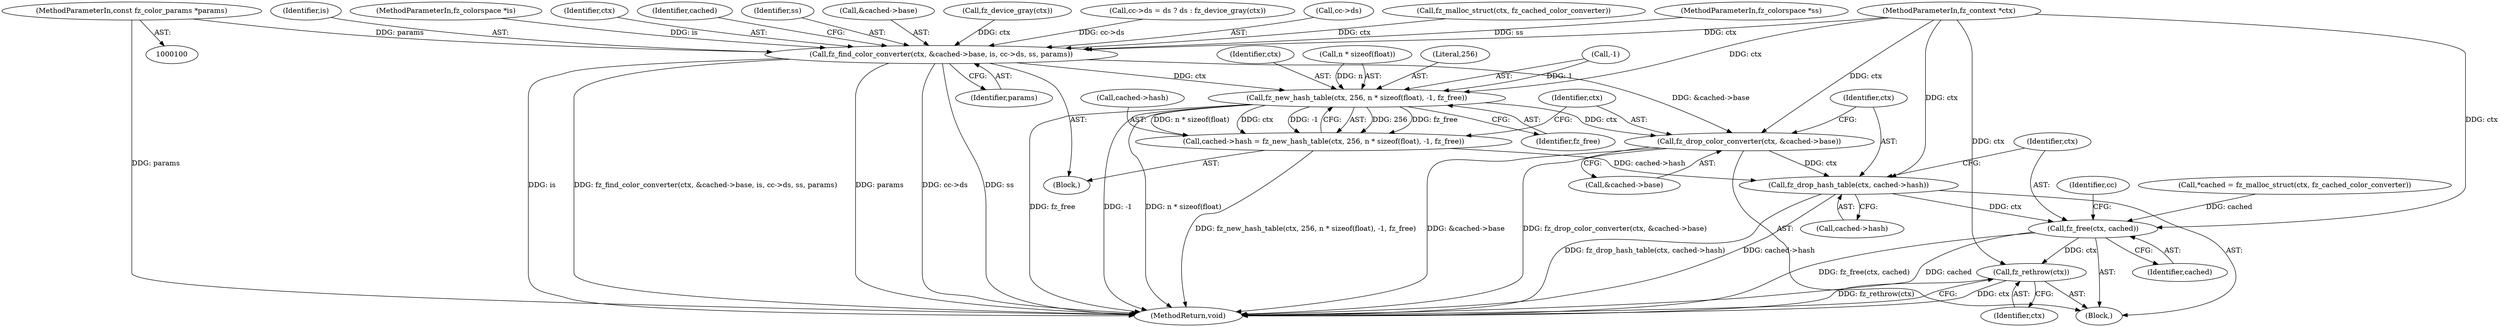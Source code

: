 digraph "0_ghostscript_83d4dae44c71816c084a635550acc1a51529b881@pointer" {
"1000106" [label="(MethodParameterIn,const fz_color_params *params)"];
"1000150" [label="(Call,fz_find_color_converter(ctx, &cached->base, is, cc->ds, ss, params))"];
"1000166" [label="(Call,fz_new_hash_table(ctx, 256, n * sizeof(float), -1, fz_free))"];
"1000162" [label="(Call,cached->hash = fz_new_hash_table(ctx, 256, n * sizeof(float), -1, fz_free))"];
"1000183" [label="(Call,fz_drop_hash_table(ctx, cached->hash))"];
"1000188" [label="(Call,fz_free(ctx, cached))"];
"1000196" [label="(Call,fz_rethrow(ctx))"];
"1000177" [label="(Call,fz_drop_color_converter(ctx, &cached->base))"];
"1000157" [label="(Call,cc->ds)"];
"1000175" [label="(Identifier,fz_free)"];
"1000101" [label="(MethodParameterIn,fz_context *ctx)"];
"1000162" [label="(Call,cached->hash = fz_new_hash_table(ctx, 256, n * sizeof(float), -1, fz_free))"];
"1000117" [label="(Call,fz_malloc_struct(ctx, fz_cached_color_converter))"];
"1000105" [label="(MethodParameterIn,fz_colorspace *ss)"];
"1000183" [label="(Call,fz_drop_hash_table(ctx, cached->hash))"];
"1000156" [label="(Identifier,is)"];
"1000103" [label="(MethodParameterIn,fz_colorspace *is)"];
"1000168" [label="(Literal,256)"];
"1000115" [label="(Call,*cached = fz_malloc_struct(ctx, fz_cached_color_converter))"];
"1000163" [label="(Call,cached->hash)"];
"1000173" [label="(Call,-1)"];
"1000161" [label="(Identifier,params)"];
"1000176" [label="(Block,)"];
"1000177" [label="(Call,fz_drop_color_converter(ctx, &cached->base))"];
"1000150" [label="(Call,fz_find_color_converter(ctx, &cached->base, is, cc->ds, ss, params))"];
"1000151" [label="(Identifier,ctx)"];
"1000164" [label="(Identifier,cached)"];
"1000160" [label="(Identifier,ss)"];
"1000169" [label="(Call,n * sizeof(float))"];
"1000106" [label="(MethodParameterIn,const fz_color_params *params)"];
"1000185" [label="(Call,cached->hash)"];
"1000198" [label="(MethodReturn,void)"];
"1000197" [label="(Identifier,ctx)"];
"1000149" [label="(Block,)"];
"1000184" [label="(Identifier,ctx)"];
"1000193" [label="(Identifier,cc)"];
"1000189" [label="(Identifier,ctx)"];
"1000152" [label="(Call,&cached->base)"];
"1000196" [label="(Call,fz_rethrow(ctx))"];
"1000178" [label="(Identifier,ctx)"];
"1000167" [label="(Identifier,ctx)"];
"1000137" [label="(Call,fz_device_gray(ctx))"];
"1000188" [label="(Call,fz_free(ctx, cached))"];
"1000130" [label="(Call,cc->ds = ds ? ds : fz_device_gray(ctx))"];
"1000166" [label="(Call,fz_new_hash_table(ctx, 256, n * sizeof(float), -1, fz_free))"];
"1000179" [label="(Call,&cached->base)"];
"1000190" [label="(Identifier,cached)"];
"1000106" -> "1000100"  [label="AST: "];
"1000106" -> "1000198"  [label="DDG: params"];
"1000106" -> "1000150"  [label="DDG: params"];
"1000150" -> "1000149"  [label="AST: "];
"1000150" -> "1000161"  [label="CFG: "];
"1000151" -> "1000150"  [label="AST: "];
"1000152" -> "1000150"  [label="AST: "];
"1000156" -> "1000150"  [label="AST: "];
"1000157" -> "1000150"  [label="AST: "];
"1000160" -> "1000150"  [label="AST: "];
"1000161" -> "1000150"  [label="AST: "];
"1000164" -> "1000150"  [label="CFG: "];
"1000150" -> "1000198"  [label="DDG: cc->ds"];
"1000150" -> "1000198"  [label="DDG: ss"];
"1000150" -> "1000198"  [label="DDG: is"];
"1000150" -> "1000198"  [label="DDG: fz_find_color_converter(ctx, &cached->base, is, cc->ds, ss, params)"];
"1000150" -> "1000198"  [label="DDG: params"];
"1000117" -> "1000150"  [label="DDG: ctx"];
"1000137" -> "1000150"  [label="DDG: ctx"];
"1000101" -> "1000150"  [label="DDG: ctx"];
"1000103" -> "1000150"  [label="DDG: is"];
"1000130" -> "1000150"  [label="DDG: cc->ds"];
"1000105" -> "1000150"  [label="DDG: ss"];
"1000150" -> "1000166"  [label="DDG: ctx"];
"1000150" -> "1000177"  [label="DDG: &cached->base"];
"1000166" -> "1000162"  [label="AST: "];
"1000166" -> "1000175"  [label="CFG: "];
"1000167" -> "1000166"  [label="AST: "];
"1000168" -> "1000166"  [label="AST: "];
"1000169" -> "1000166"  [label="AST: "];
"1000173" -> "1000166"  [label="AST: "];
"1000175" -> "1000166"  [label="AST: "];
"1000162" -> "1000166"  [label="CFG: "];
"1000166" -> "1000198"  [label="DDG: n * sizeof(float)"];
"1000166" -> "1000198"  [label="DDG: -1"];
"1000166" -> "1000198"  [label="DDG: fz_free"];
"1000166" -> "1000162"  [label="DDG: 256"];
"1000166" -> "1000162"  [label="DDG: fz_free"];
"1000166" -> "1000162"  [label="DDG: n * sizeof(float)"];
"1000166" -> "1000162"  [label="DDG: ctx"];
"1000166" -> "1000162"  [label="DDG: -1"];
"1000101" -> "1000166"  [label="DDG: ctx"];
"1000169" -> "1000166"  [label="DDG: n"];
"1000173" -> "1000166"  [label="DDG: 1"];
"1000166" -> "1000177"  [label="DDG: ctx"];
"1000162" -> "1000149"  [label="AST: "];
"1000163" -> "1000162"  [label="AST: "];
"1000178" -> "1000162"  [label="CFG: "];
"1000162" -> "1000198"  [label="DDG: fz_new_hash_table(ctx, 256, n * sizeof(float), -1, fz_free)"];
"1000162" -> "1000183"  [label="DDG: cached->hash"];
"1000183" -> "1000176"  [label="AST: "];
"1000183" -> "1000185"  [label="CFG: "];
"1000184" -> "1000183"  [label="AST: "];
"1000185" -> "1000183"  [label="AST: "];
"1000189" -> "1000183"  [label="CFG: "];
"1000183" -> "1000198"  [label="DDG: cached->hash"];
"1000183" -> "1000198"  [label="DDG: fz_drop_hash_table(ctx, cached->hash)"];
"1000177" -> "1000183"  [label="DDG: ctx"];
"1000101" -> "1000183"  [label="DDG: ctx"];
"1000183" -> "1000188"  [label="DDG: ctx"];
"1000188" -> "1000176"  [label="AST: "];
"1000188" -> "1000190"  [label="CFG: "];
"1000189" -> "1000188"  [label="AST: "];
"1000190" -> "1000188"  [label="AST: "];
"1000193" -> "1000188"  [label="CFG: "];
"1000188" -> "1000198"  [label="DDG: fz_free(ctx, cached)"];
"1000188" -> "1000198"  [label="DDG: cached"];
"1000101" -> "1000188"  [label="DDG: ctx"];
"1000115" -> "1000188"  [label="DDG: cached"];
"1000188" -> "1000196"  [label="DDG: ctx"];
"1000196" -> "1000176"  [label="AST: "];
"1000196" -> "1000197"  [label="CFG: "];
"1000197" -> "1000196"  [label="AST: "];
"1000198" -> "1000196"  [label="CFG: "];
"1000196" -> "1000198"  [label="DDG: ctx"];
"1000196" -> "1000198"  [label="DDG: fz_rethrow(ctx)"];
"1000101" -> "1000196"  [label="DDG: ctx"];
"1000177" -> "1000176"  [label="AST: "];
"1000177" -> "1000179"  [label="CFG: "];
"1000178" -> "1000177"  [label="AST: "];
"1000179" -> "1000177"  [label="AST: "];
"1000184" -> "1000177"  [label="CFG: "];
"1000177" -> "1000198"  [label="DDG: &cached->base"];
"1000177" -> "1000198"  [label="DDG: fz_drop_color_converter(ctx, &cached->base)"];
"1000101" -> "1000177"  [label="DDG: ctx"];
}

